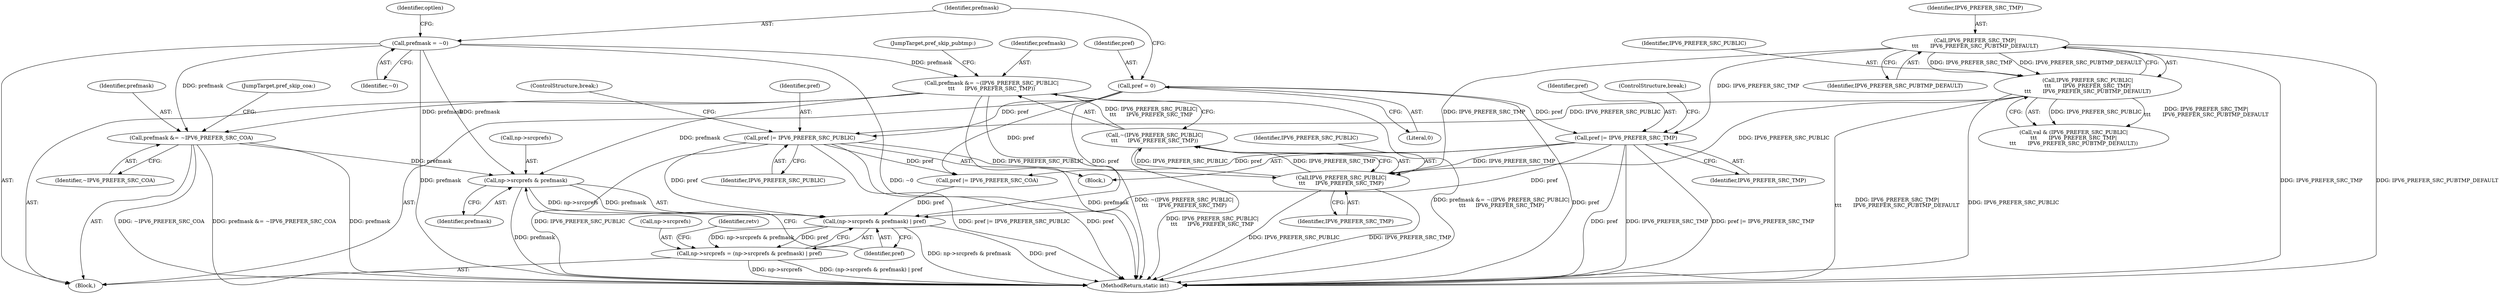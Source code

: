 digraph "0_linux_45f6fad84cc305103b28d73482b344d7f5b76f39_11@pointer" {
"1001994" [label="(Call,np->srcprefs & prefmask)"];
"1001948" [label="(Call,prefmask &= ~(IPV6_PREFER_SRC_PUBLIC|\n\t\t\t      IPV6_PREFER_SRC_TMP))"];
"1001910" [label="(Call,prefmask = ~0)"];
"1001950" [label="(Call,~(IPV6_PREFER_SRC_PUBLIC|\n\t\t\t      IPV6_PREFER_SRC_TMP))"];
"1001951" [label="(Call,IPV6_PREFER_SRC_PUBLIC|\n\t\t\t      IPV6_PREFER_SRC_TMP)"];
"1001933" [label="(Call,pref |= IPV6_PREFER_SRC_PUBLIC)"];
"1001906" [label="(Call,pref = 0)"];
"1001926" [label="(Call,IPV6_PREFER_SRC_PUBLIC|\n\t\t\t       IPV6_PREFER_SRC_TMP|\n\t\t\t       IPV6_PREFER_SRC_PUBTMP_DEFAULT)"];
"1001928" [label="(Call,IPV6_PREFER_SRC_TMP|\n\t\t\t       IPV6_PREFER_SRC_PUBTMP_DEFAULT)"];
"1001938" [label="(Call,pref |= IPV6_PREFER_SRC_TMP)"];
"1001972" [label="(Call,prefmask &= ~IPV6_PREFER_SRC_COA)"];
"1001993" [label="(Call,(np->srcprefs & prefmask) | pref)"];
"1001989" [label="(Call,np->srcprefs = (np->srcprefs & prefmask) | pref)"];
"1001940" [label="(Identifier,IPV6_PREFER_SRC_TMP)"];
"1001928" [label="(Call,IPV6_PREFER_SRC_TMP|\n\t\t\t       IPV6_PREFER_SRC_PUBTMP_DEFAULT)"];
"1001989" [label="(Call,np->srcprefs = (np->srcprefs & prefmask) | pref)"];
"1001948" [label="(Call,prefmask &= ~(IPV6_PREFER_SRC_PUBLIC|\n\t\t\t      IPV6_PREFER_SRC_TMP))"];
"1001951" [label="(Call,IPV6_PREFER_SRC_PUBLIC|\n\t\t\t      IPV6_PREFER_SRC_TMP)"];
"1001998" [label="(Identifier,prefmask)"];
"1001906" [label="(Call,pref = 0)"];
"1001933" [label="(Call,pref |= IPV6_PREFER_SRC_PUBLIC)"];
"1001935" [label="(Identifier,IPV6_PREFER_SRC_PUBLIC)"];
"1001990" [label="(Call,np->srcprefs)"];
"1001904" [label="(Block,)"];
"1001950" [label="(Call,~(IPV6_PREFER_SRC_PUBLIC|\n\t\t\t      IPV6_PREFER_SRC_TMP))"];
"1001938" [label="(Call,pref |= IPV6_PREFER_SRC_TMP)"];
"1001926" [label="(Call,IPV6_PREFER_SRC_PUBLIC|\n\t\t\t       IPV6_PREFER_SRC_TMP|\n\t\t\t       IPV6_PREFER_SRC_PUBTMP_DEFAULT)"];
"1001941" [label="(ControlStructure,break;)"];
"1001994" [label="(Call,np->srcprefs & prefmask)"];
"1001930" [label="(Identifier,IPV6_PREFER_SRC_PUBTMP_DEFAULT)"];
"1002065" [label="(MethodReturn,static int)"];
"1001954" [label="(JumpTarget,pref_skip_pubtmp:)"];
"1001908" [label="(Literal,0)"];
"1001965" [label="(Call,pref |= IPV6_PREFER_SRC_COA)"];
"1001975" [label="(JumpTarget,pref_skip_coa:)"];
"1001953" [label="(Identifier,IPV6_PREFER_SRC_TMP)"];
"1001912" [label="(Identifier,~0)"];
"1001974" [label="(Identifier,~IPV6_PREFER_SRC_COA)"];
"1001973" [label="(Identifier,prefmask)"];
"1001949" [label="(Identifier,prefmask)"];
"1001931" [label="(Block,)"];
"1001972" [label="(Call,prefmask &= ~IPV6_PREFER_SRC_COA)"];
"1001924" [label="(Call,val & (IPV6_PREFER_SRC_PUBLIC|\n\t\t\t       IPV6_PREFER_SRC_TMP|\n\t\t\t       IPV6_PREFER_SRC_PUBTMP_DEFAULT))"];
"1001936" [label="(ControlStructure,break;)"];
"1001939" [label="(Identifier,pref)"];
"1002001" [label="(Identifier,retv)"];
"1001934" [label="(Identifier,pref)"];
"1001993" [label="(Call,(np->srcprefs & prefmask) | pref)"];
"1001911" [label="(Identifier,prefmask)"];
"1001910" [label="(Call,prefmask = ~0)"];
"1001995" [label="(Call,np->srcprefs)"];
"1001952" [label="(Identifier,IPV6_PREFER_SRC_PUBLIC)"];
"1001999" [label="(Identifier,pref)"];
"1001915" [label="(Identifier,optlen)"];
"1001927" [label="(Identifier,IPV6_PREFER_SRC_PUBLIC)"];
"1001929" [label="(Identifier,IPV6_PREFER_SRC_TMP)"];
"1001907" [label="(Identifier,pref)"];
"1001994" -> "1001993"  [label="AST: "];
"1001994" -> "1001998"  [label="CFG: "];
"1001995" -> "1001994"  [label="AST: "];
"1001998" -> "1001994"  [label="AST: "];
"1001999" -> "1001994"  [label="CFG: "];
"1001994" -> "1002065"  [label="DDG: prefmask"];
"1001994" -> "1001993"  [label="DDG: np->srcprefs"];
"1001994" -> "1001993"  [label="DDG: prefmask"];
"1001948" -> "1001994"  [label="DDG: prefmask"];
"1001910" -> "1001994"  [label="DDG: prefmask"];
"1001972" -> "1001994"  [label="DDG: prefmask"];
"1001948" -> "1001904"  [label="AST: "];
"1001948" -> "1001950"  [label="CFG: "];
"1001949" -> "1001948"  [label="AST: "];
"1001950" -> "1001948"  [label="AST: "];
"1001954" -> "1001948"  [label="CFG: "];
"1001948" -> "1002065"  [label="DDG: prefmask"];
"1001948" -> "1002065"  [label="DDG: ~(IPV6_PREFER_SRC_PUBLIC|\n\t\t\t      IPV6_PREFER_SRC_TMP)"];
"1001948" -> "1002065"  [label="DDG: prefmask &= ~(IPV6_PREFER_SRC_PUBLIC|\n\t\t\t      IPV6_PREFER_SRC_TMP)"];
"1001910" -> "1001948"  [label="DDG: prefmask"];
"1001950" -> "1001948"  [label="DDG: IPV6_PREFER_SRC_PUBLIC|\n\t\t\t      IPV6_PREFER_SRC_TMP"];
"1001948" -> "1001972"  [label="DDG: prefmask"];
"1001910" -> "1001904"  [label="AST: "];
"1001910" -> "1001912"  [label="CFG: "];
"1001911" -> "1001910"  [label="AST: "];
"1001912" -> "1001910"  [label="AST: "];
"1001915" -> "1001910"  [label="CFG: "];
"1001910" -> "1002065"  [label="DDG: prefmask"];
"1001910" -> "1002065"  [label="DDG: ~0"];
"1001910" -> "1001972"  [label="DDG: prefmask"];
"1001950" -> "1001951"  [label="CFG: "];
"1001951" -> "1001950"  [label="AST: "];
"1001950" -> "1002065"  [label="DDG: IPV6_PREFER_SRC_PUBLIC|\n\t\t\t      IPV6_PREFER_SRC_TMP"];
"1001951" -> "1001950"  [label="DDG: IPV6_PREFER_SRC_PUBLIC"];
"1001951" -> "1001950"  [label="DDG: IPV6_PREFER_SRC_TMP"];
"1001951" -> "1001953"  [label="CFG: "];
"1001952" -> "1001951"  [label="AST: "];
"1001953" -> "1001951"  [label="AST: "];
"1001951" -> "1002065"  [label="DDG: IPV6_PREFER_SRC_PUBLIC"];
"1001951" -> "1002065"  [label="DDG: IPV6_PREFER_SRC_TMP"];
"1001933" -> "1001951"  [label="DDG: IPV6_PREFER_SRC_PUBLIC"];
"1001926" -> "1001951"  [label="DDG: IPV6_PREFER_SRC_PUBLIC"];
"1001928" -> "1001951"  [label="DDG: IPV6_PREFER_SRC_TMP"];
"1001938" -> "1001951"  [label="DDG: IPV6_PREFER_SRC_TMP"];
"1001933" -> "1001931"  [label="AST: "];
"1001933" -> "1001935"  [label="CFG: "];
"1001934" -> "1001933"  [label="AST: "];
"1001935" -> "1001933"  [label="AST: "];
"1001936" -> "1001933"  [label="CFG: "];
"1001933" -> "1002065"  [label="DDG: pref"];
"1001933" -> "1002065"  [label="DDG: IPV6_PREFER_SRC_PUBLIC"];
"1001933" -> "1002065"  [label="DDG: pref |= IPV6_PREFER_SRC_PUBLIC"];
"1001906" -> "1001933"  [label="DDG: pref"];
"1001926" -> "1001933"  [label="DDG: IPV6_PREFER_SRC_PUBLIC"];
"1001933" -> "1001965"  [label="DDG: pref"];
"1001933" -> "1001993"  [label="DDG: pref"];
"1001906" -> "1001904"  [label="AST: "];
"1001906" -> "1001908"  [label="CFG: "];
"1001907" -> "1001906"  [label="AST: "];
"1001908" -> "1001906"  [label="AST: "];
"1001911" -> "1001906"  [label="CFG: "];
"1001906" -> "1002065"  [label="DDG: pref"];
"1001906" -> "1001938"  [label="DDG: pref"];
"1001906" -> "1001965"  [label="DDG: pref"];
"1001906" -> "1001993"  [label="DDG: pref"];
"1001926" -> "1001924"  [label="AST: "];
"1001926" -> "1001928"  [label="CFG: "];
"1001927" -> "1001926"  [label="AST: "];
"1001928" -> "1001926"  [label="AST: "];
"1001924" -> "1001926"  [label="CFG: "];
"1001926" -> "1002065"  [label="DDG: IPV6_PREFER_SRC_TMP|\n\t\t\t       IPV6_PREFER_SRC_PUBTMP_DEFAULT"];
"1001926" -> "1002065"  [label="DDG: IPV6_PREFER_SRC_PUBLIC"];
"1001926" -> "1001924"  [label="DDG: IPV6_PREFER_SRC_PUBLIC"];
"1001926" -> "1001924"  [label="DDG: IPV6_PREFER_SRC_TMP|\n\t\t\t       IPV6_PREFER_SRC_PUBTMP_DEFAULT"];
"1001928" -> "1001926"  [label="DDG: IPV6_PREFER_SRC_TMP"];
"1001928" -> "1001926"  [label="DDG: IPV6_PREFER_SRC_PUBTMP_DEFAULT"];
"1001928" -> "1001930"  [label="CFG: "];
"1001929" -> "1001928"  [label="AST: "];
"1001930" -> "1001928"  [label="AST: "];
"1001928" -> "1002065"  [label="DDG: IPV6_PREFER_SRC_TMP"];
"1001928" -> "1002065"  [label="DDG: IPV6_PREFER_SRC_PUBTMP_DEFAULT"];
"1001928" -> "1001938"  [label="DDG: IPV6_PREFER_SRC_TMP"];
"1001938" -> "1001931"  [label="AST: "];
"1001938" -> "1001940"  [label="CFG: "];
"1001939" -> "1001938"  [label="AST: "];
"1001940" -> "1001938"  [label="AST: "];
"1001941" -> "1001938"  [label="CFG: "];
"1001938" -> "1002065"  [label="DDG: IPV6_PREFER_SRC_TMP"];
"1001938" -> "1002065"  [label="DDG: pref |= IPV6_PREFER_SRC_TMP"];
"1001938" -> "1002065"  [label="DDG: pref"];
"1001938" -> "1001965"  [label="DDG: pref"];
"1001938" -> "1001993"  [label="DDG: pref"];
"1001972" -> "1001904"  [label="AST: "];
"1001972" -> "1001974"  [label="CFG: "];
"1001973" -> "1001972"  [label="AST: "];
"1001974" -> "1001972"  [label="AST: "];
"1001975" -> "1001972"  [label="CFG: "];
"1001972" -> "1002065"  [label="DDG: ~IPV6_PREFER_SRC_COA"];
"1001972" -> "1002065"  [label="DDG: prefmask &= ~IPV6_PREFER_SRC_COA"];
"1001972" -> "1002065"  [label="DDG: prefmask"];
"1001993" -> "1001989"  [label="AST: "];
"1001993" -> "1001999"  [label="CFG: "];
"1001999" -> "1001993"  [label="AST: "];
"1001989" -> "1001993"  [label="CFG: "];
"1001993" -> "1002065"  [label="DDG: pref"];
"1001993" -> "1002065"  [label="DDG: np->srcprefs & prefmask"];
"1001993" -> "1001989"  [label="DDG: np->srcprefs & prefmask"];
"1001993" -> "1001989"  [label="DDG: pref"];
"1001965" -> "1001993"  [label="DDG: pref"];
"1001989" -> "1001904"  [label="AST: "];
"1001990" -> "1001989"  [label="AST: "];
"1002001" -> "1001989"  [label="CFG: "];
"1001989" -> "1002065"  [label="DDG: (np->srcprefs & prefmask) | pref"];
"1001989" -> "1002065"  [label="DDG: np->srcprefs"];
}
